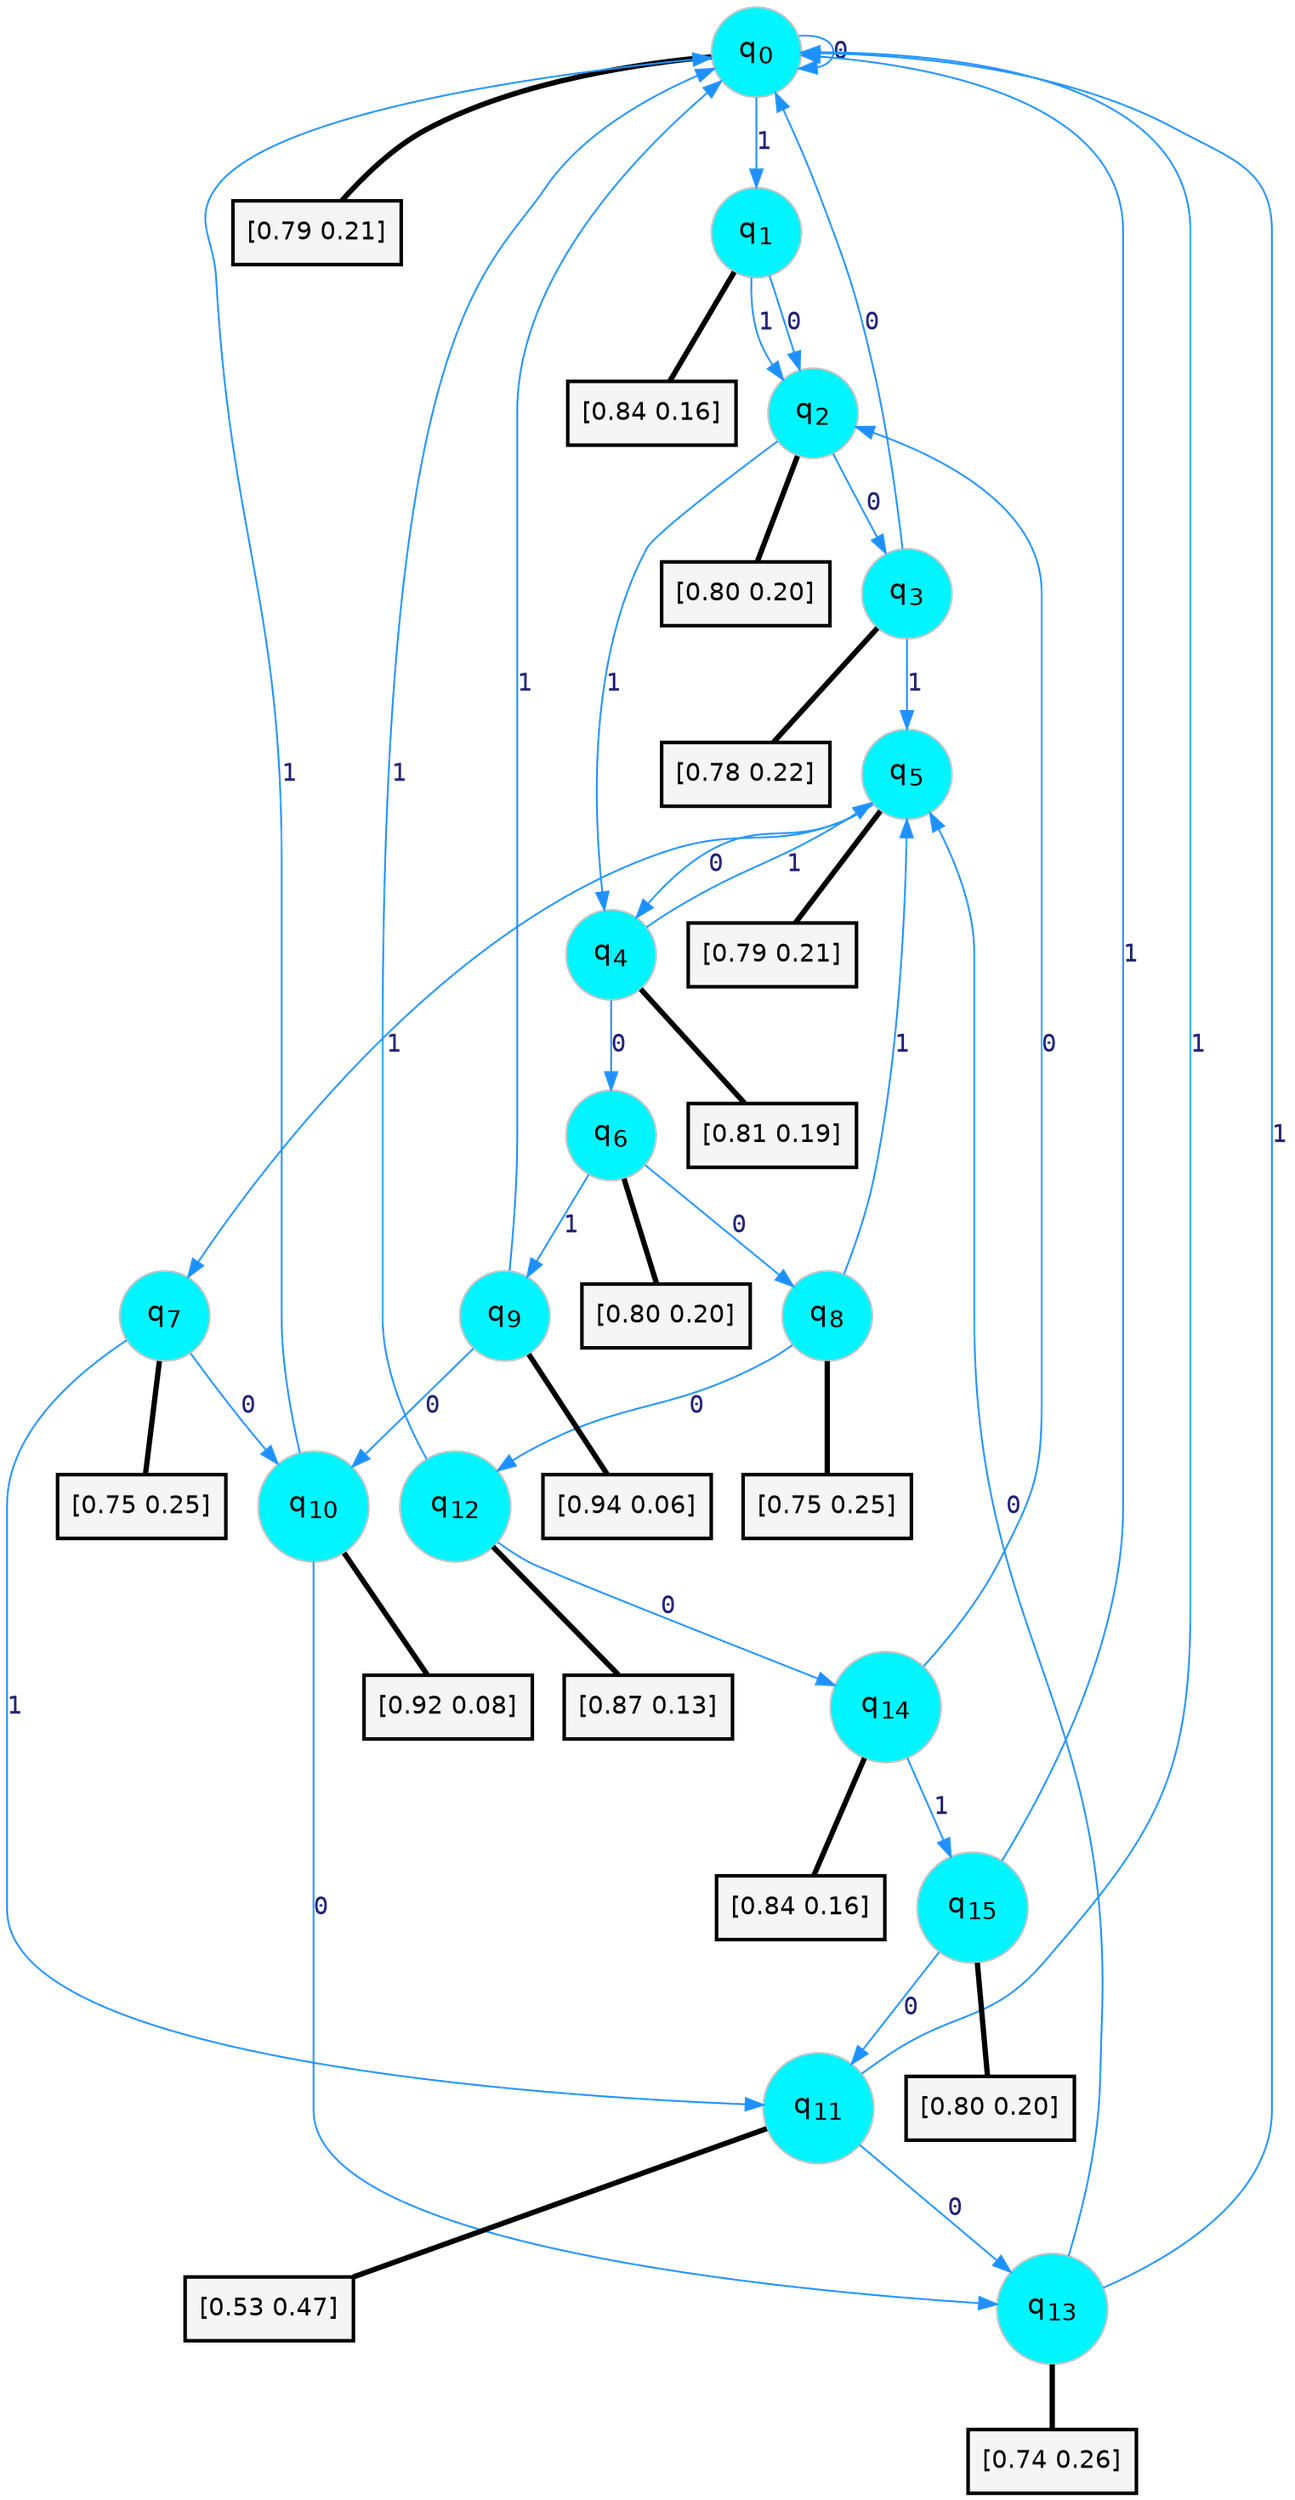 digraph G {
graph [
bgcolor=transparent, dpi=300, rankdir=TD, size="40,25"];
node [
color=gray, fillcolor=turquoise1, fontcolor=black, fontname=Helvetica, fontsize=16, fontweight=bold, shape=circle, style=filled];
edge [
arrowsize=1, color=dodgerblue1, fontcolor=midnightblue, fontname=courier, fontweight=bold, penwidth=1, style=solid, weight=20];
0[label=<q<SUB>0</SUB>>];
1[label=<q<SUB>1</SUB>>];
2[label=<q<SUB>2</SUB>>];
3[label=<q<SUB>3</SUB>>];
4[label=<q<SUB>4</SUB>>];
5[label=<q<SUB>5</SUB>>];
6[label=<q<SUB>6</SUB>>];
7[label=<q<SUB>7</SUB>>];
8[label=<q<SUB>8</SUB>>];
9[label=<q<SUB>9</SUB>>];
10[label=<q<SUB>10</SUB>>];
11[label=<q<SUB>11</SUB>>];
12[label=<q<SUB>12</SUB>>];
13[label=<q<SUB>13</SUB>>];
14[label=<q<SUB>14</SUB>>];
15[label=<q<SUB>15</SUB>>];
16[label="[0.79 0.21]", shape=box,fontcolor=black, fontname=Helvetica, fontsize=14, penwidth=2, fillcolor=whitesmoke,color=black];
17[label="[0.84 0.16]", shape=box,fontcolor=black, fontname=Helvetica, fontsize=14, penwidth=2, fillcolor=whitesmoke,color=black];
18[label="[0.80 0.20]", shape=box,fontcolor=black, fontname=Helvetica, fontsize=14, penwidth=2, fillcolor=whitesmoke,color=black];
19[label="[0.78 0.22]", shape=box,fontcolor=black, fontname=Helvetica, fontsize=14, penwidth=2, fillcolor=whitesmoke,color=black];
20[label="[0.81 0.19]", shape=box,fontcolor=black, fontname=Helvetica, fontsize=14, penwidth=2, fillcolor=whitesmoke,color=black];
21[label="[0.79 0.21]", shape=box,fontcolor=black, fontname=Helvetica, fontsize=14, penwidth=2, fillcolor=whitesmoke,color=black];
22[label="[0.80 0.20]", shape=box,fontcolor=black, fontname=Helvetica, fontsize=14, penwidth=2, fillcolor=whitesmoke,color=black];
23[label="[0.75 0.25]", shape=box,fontcolor=black, fontname=Helvetica, fontsize=14, penwidth=2, fillcolor=whitesmoke,color=black];
24[label="[0.75 0.25]", shape=box,fontcolor=black, fontname=Helvetica, fontsize=14, penwidth=2, fillcolor=whitesmoke,color=black];
25[label="[0.94 0.06]", shape=box,fontcolor=black, fontname=Helvetica, fontsize=14, penwidth=2, fillcolor=whitesmoke,color=black];
26[label="[0.92 0.08]", shape=box,fontcolor=black, fontname=Helvetica, fontsize=14, penwidth=2, fillcolor=whitesmoke,color=black];
27[label="[0.53 0.47]", shape=box,fontcolor=black, fontname=Helvetica, fontsize=14, penwidth=2, fillcolor=whitesmoke,color=black];
28[label="[0.87 0.13]", shape=box,fontcolor=black, fontname=Helvetica, fontsize=14, penwidth=2, fillcolor=whitesmoke,color=black];
29[label="[0.74 0.26]", shape=box,fontcolor=black, fontname=Helvetica, fontsize=14, penwidth=2, fillcolor=whitesmoke,color=black];
30[label="[0.84 0.16]", shape=box,fontcolor=black, fontname=Helvetica, fontsize=14, penwidth=2, fillcolor=whitesmoke,color=black];
31[label="[0.80 0.20]", shape=box,fontcolor=black, fontname=Helvetica, fontsize=14, penwidth=2, fillcolor=whitesmoke,color=black];
0->0 [label=0];
0->1 [label=1];
0->16 [arrowhead=none, penwidth=3,color=black];
1->2 [label=0];
1->2 [label=1];
1->17 [arrowhead=none, penwidth=3,color=black];
2->3 [label=0];
2->4 [label=1];
2->18 [arrowhead=none, penwidth=3,color=black];
3->0 [label=0];
3->5 [label=1];
3->19 [arrowhead=none, penwidth=3,color=black];
4->6 [label=0];
4->5 [label=1];
4->20 [arrowhead=none, penwidth=3,color=black];
5->4 [label=0];
5->7 [label=1];
5->21 [arrowhead=none, penwidth=3,color=black];
6->8 [label=0];
6->9 [label=1];
6->22 [arrowhead=none, penwidth=3,color=black];
7->10 [label=0];
7->11 [label=1];
7->23 [arrowhead=none, penwidth=3,color=black];
8->12 [label=0];
8->5 [label=1];
8->24 [arrowhead=none, penwidth=3,color=black];
9->10 [label=0];
9->0 [label=1];
9->25 [arrowhead=none, penwidth=3,color=black];
10->13 [label=0];
10->0 [label=1];
10->26 [arrowhead=none, penwidth=3,color=black];
11->13 [label=0];
11->0 [label=1];
11->27 [arrowhead=none, penwidth=3,color=black];
12->14 [label=0];
12->0 [label=1];
12->28 [arrowhead=none, penwidth=3,color=black];
13->5 [label=0];
13->0 [label=1];
13->29 [arrowhead=none, penwidth=3,color=black];
14->2 [label=0];
14->15 [label=1];
14->30 [arrowhead=none, penwidth=3,color=black];
15->11 [label=0];
15->0 [label=1];
15->31 [arrowhead=none, penwidth=3,color=black];
}

